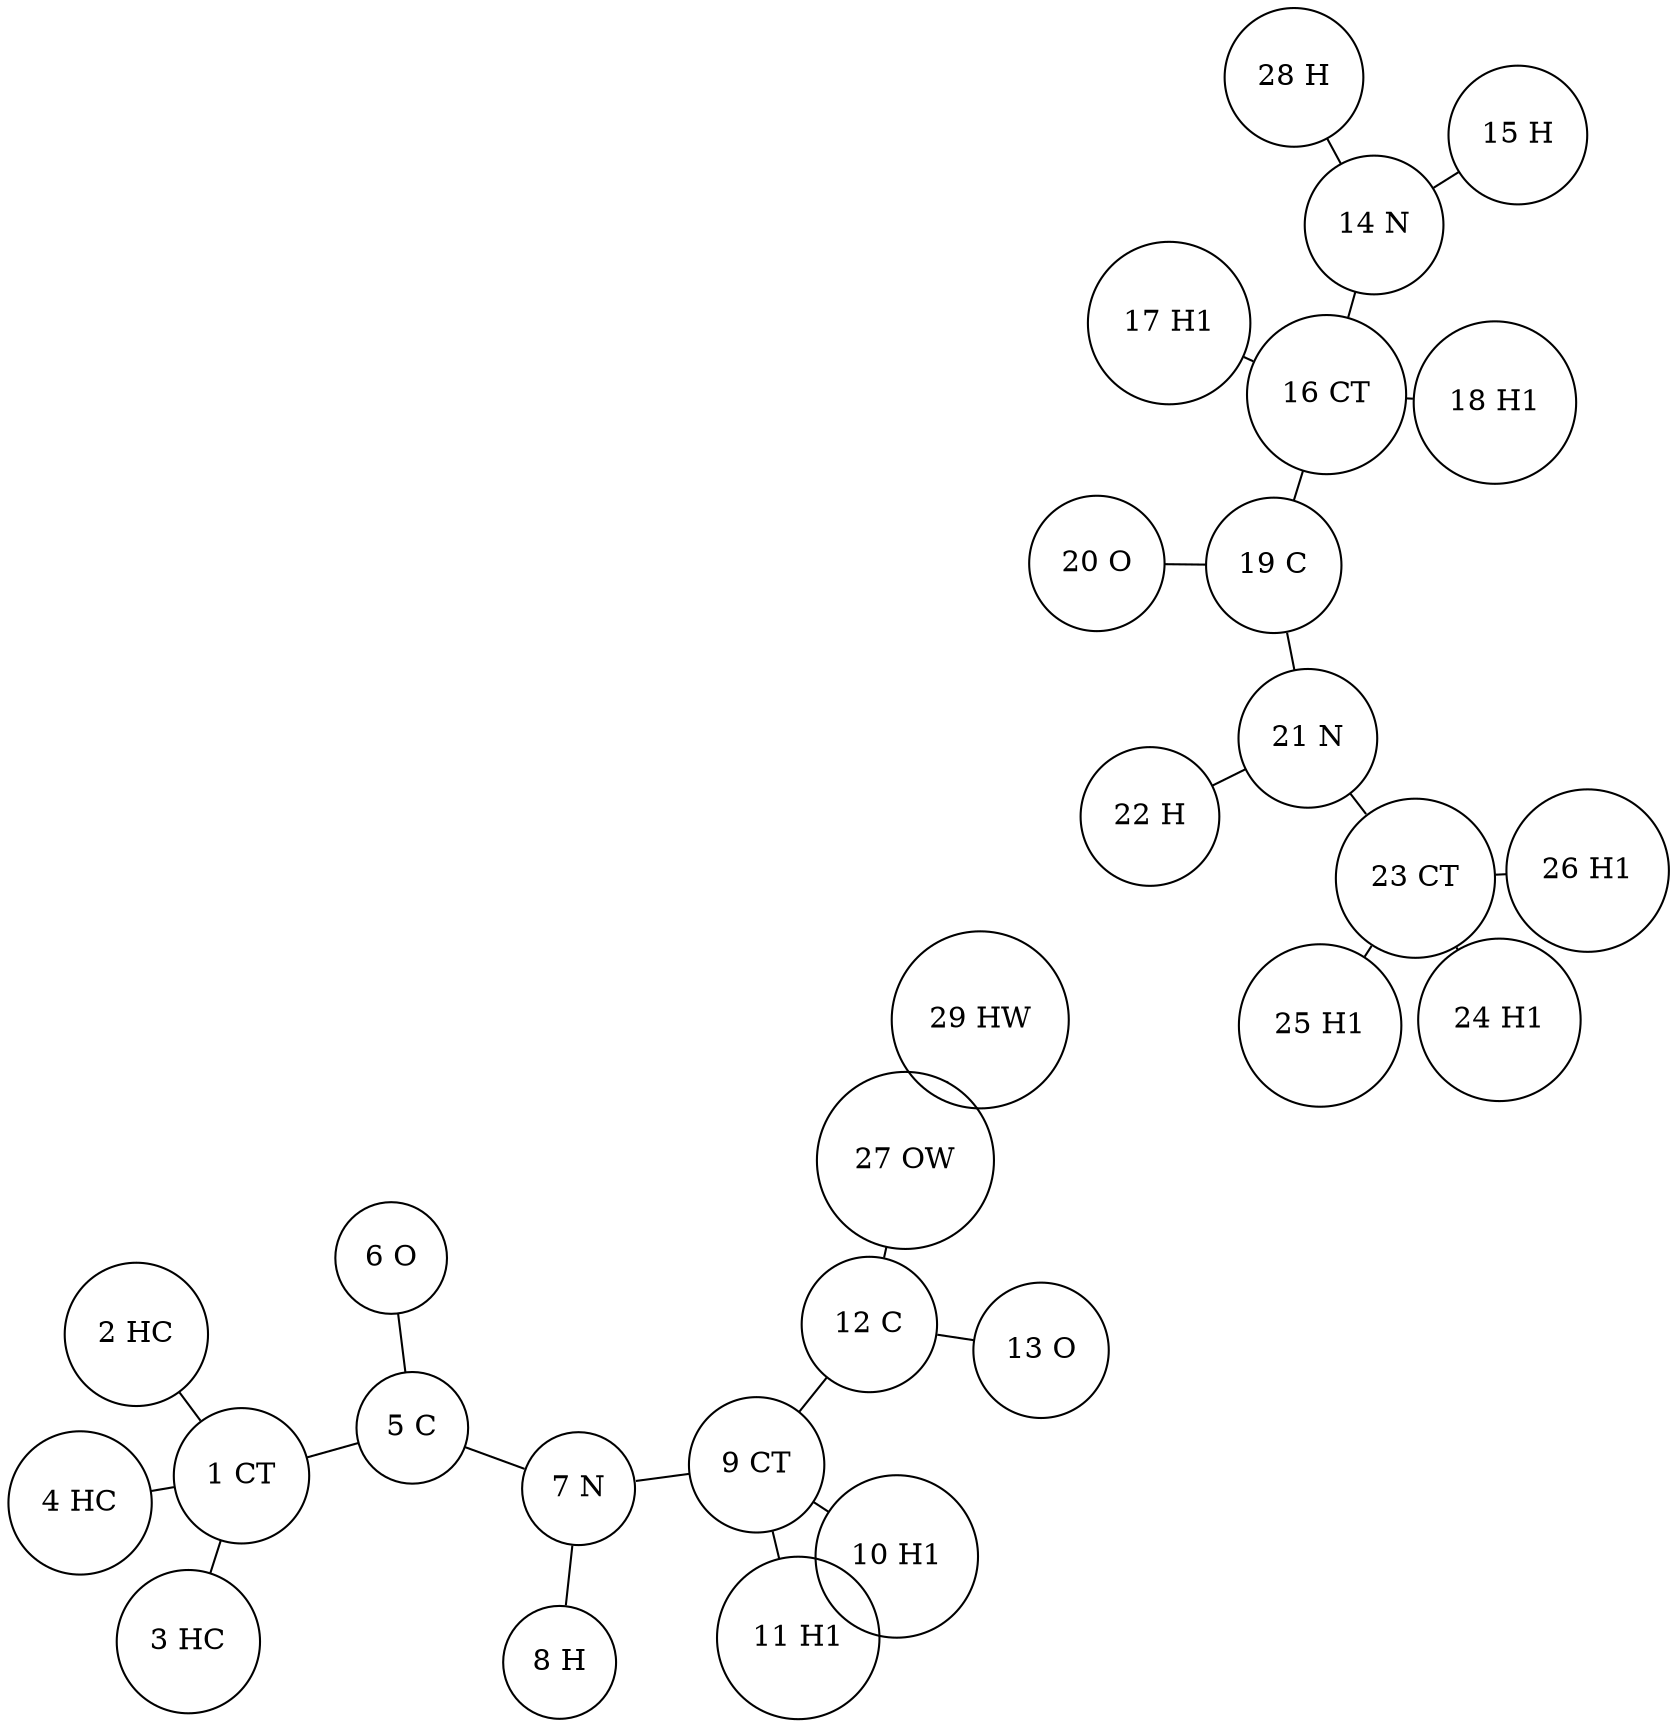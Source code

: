
        graph G {
          layout=neato
          overlap=true
          node [shape="circle"]
    "1 CT"  -- "2 HC" ;
"1 CT"  -- "3 HC" ;
"1 CT"  -- "4 HC" ;
"1 CT"  -- "5 C" ;
"5 C"  -- "6 O" ;
"5 C"  -- "7 N" ;
"7 N"  -- "8 H" ;
"7 N"  -- "9 CT" ;
"9 CT"  -- "10 H1" ;
"9 CT"  -- "11 H1" ;
"9 CT"  -- "12 C" ;
"12 C"  -- "13 O" ;
"14 N"  -- "15 H" ;
"14 N"  -- "16 CT" ;
"16 CT"  -- "17 H1" ;
"16 CT"  -- "18 H1" ;
"16 CT"  -- "19 C" ;
"19 C"  -- "20 O" ;
"19 C"  -- "21 N" ;
"21 N"  -- "22 H" ;
"21 N"  -- "23 CT" ;
"23 CT"  -- "24 H1" ;
"23 CT"  -- "25 H1" ;
"23 CT"  -- "26 H1" ;
"27 OW"  -- "29 HW" ;
"12 C"  -- "27 OW" ;
"14 N"  -- "28 H" ;
        }
    